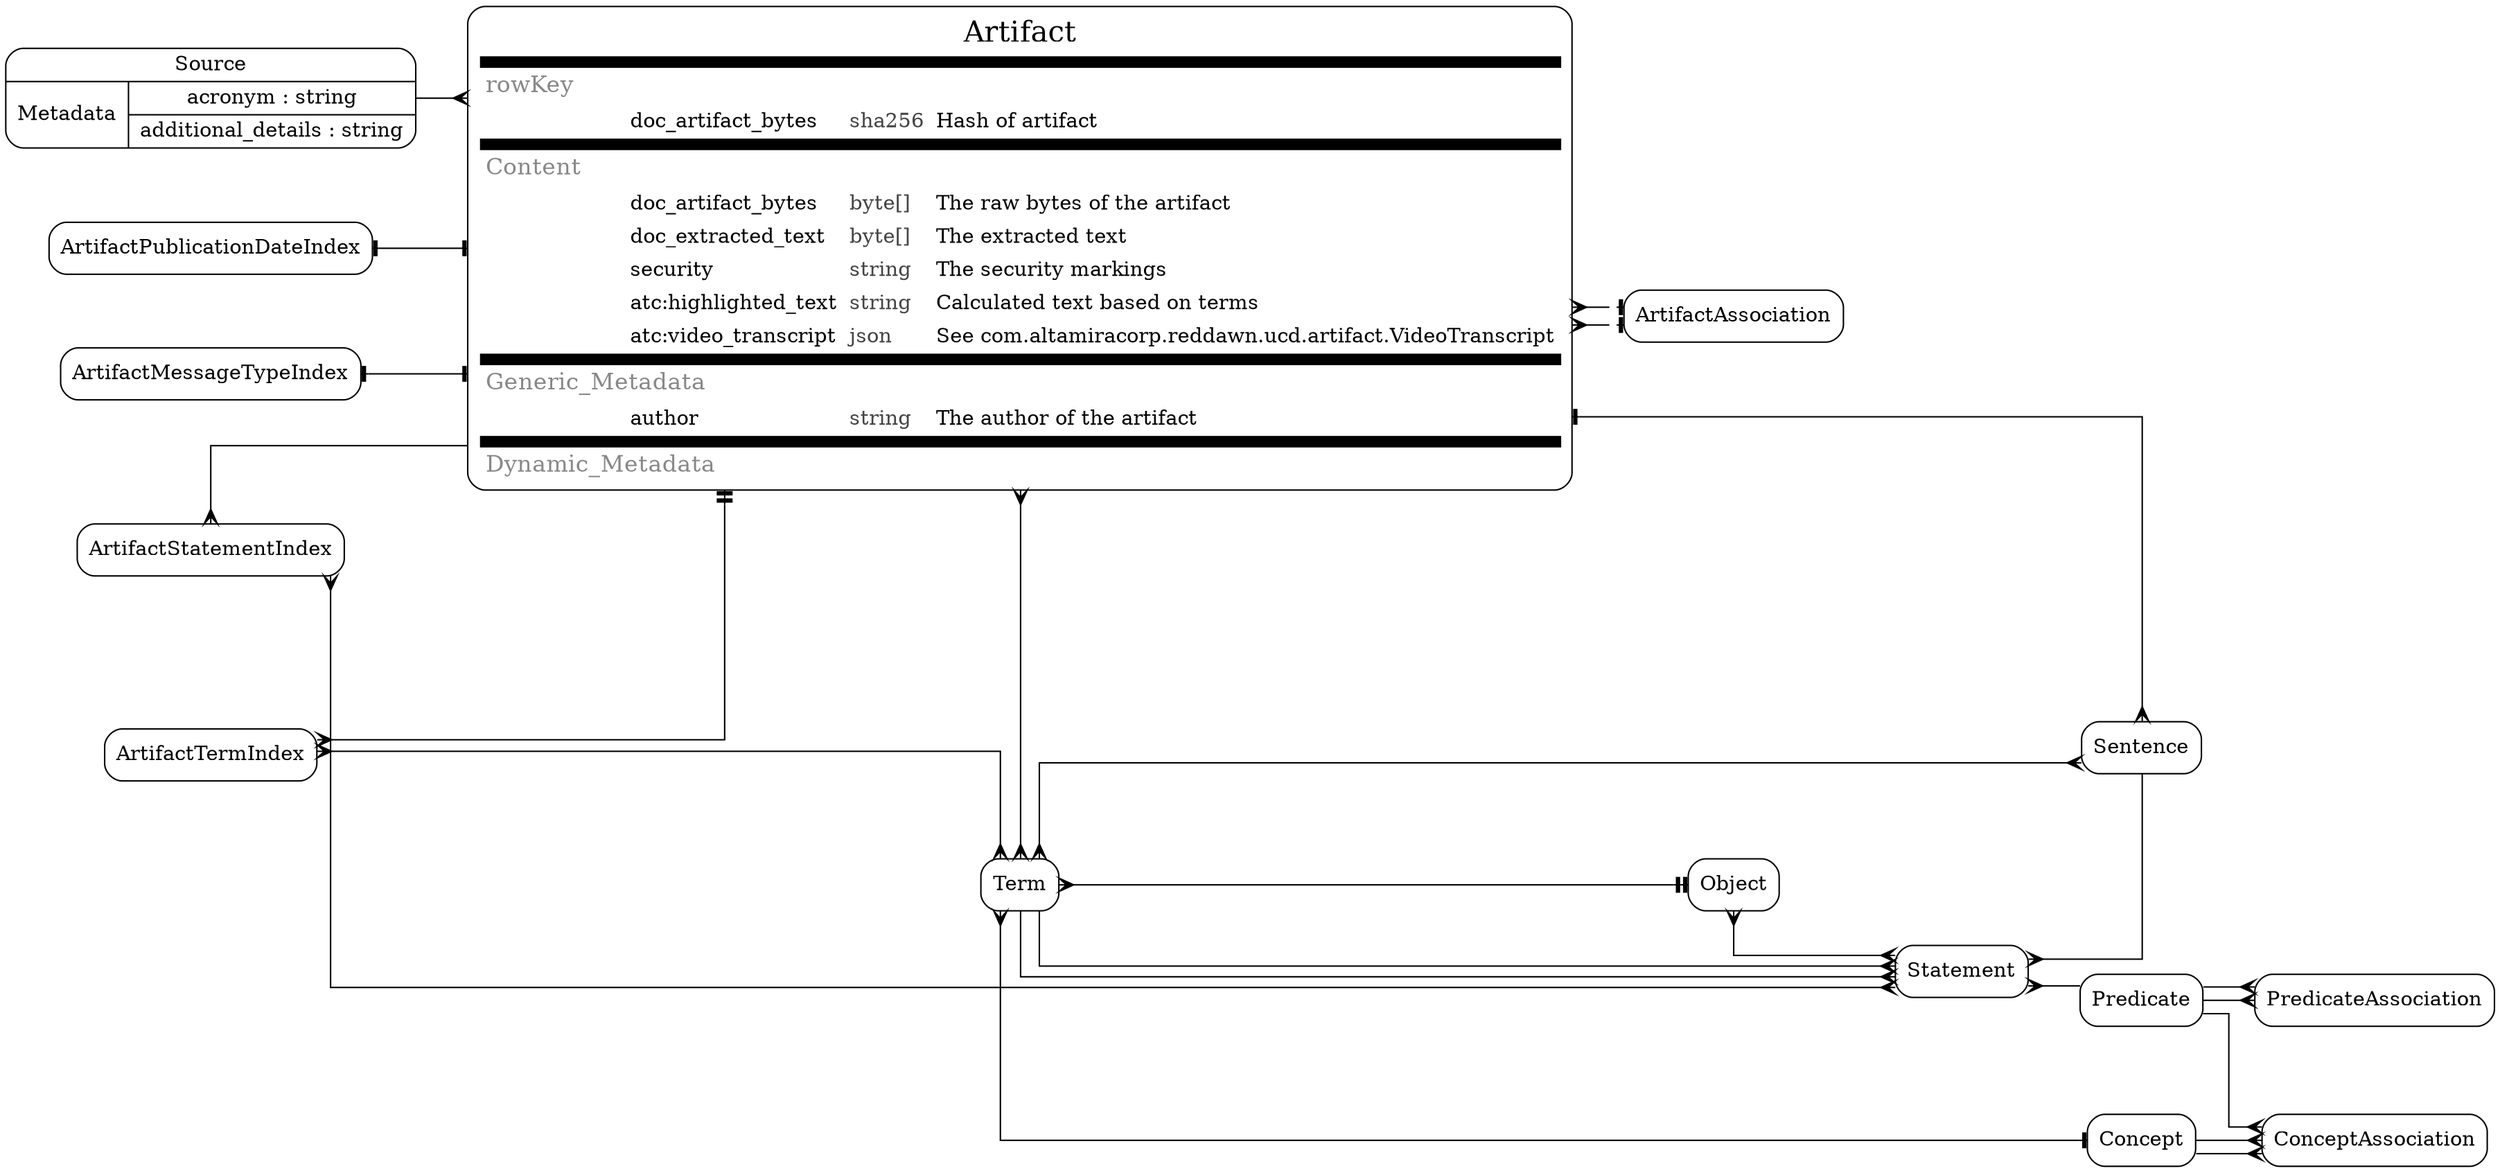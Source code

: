 digraph models_diagram {
  graph [splines=ortho, nodesep=0.7]
  node [shape=Mrecord]
  rankdir = LR

  "Artifact" [label=<<table border="0" cellborder="0" cellspacing="0" cellpadding="4"><tr><td colspan="4" align="CENTER"><font point-size="20">Artifact</font></td></tr><tr cellpadding="0"><td height="0" bgcolor="BLACK" colspan="4"></td></tr><tr><td colspan="4" color="GREY" align="LEFT"><font color="#888888" point-size="16">rowKey</font></td></tr><tr><td align="LEFT" width="100"></td><td align="LEFT">doc_artifact_bytes</td><td align="LEFT"><font color="#444444">sha256</font></td><td align="LEFT">Hash of artifact</td></tr><tr cellpadding="0"><td height="0" bgcolor="BLACK" colspan="4"></td></tr><tr><td colspan="4" color="GREY" align="LEFT"><font color="#888888" point-size="16">Content</font></td></tr><tr><td align="LEFT" width="100"></td><td align="LEFT">doc_artifact_bytes</td><td align="LEFT"><font color="#444444">byte[]</font></td><td align="LEFT">The raw bytes of the artifact</td></tr><tr><td align="LEFT" width="100"></td><td align="LEFT">doc_extracted_text</td><td align="LEFT"><font color="#444444">byte[]</font></td><td align="LEFT">The extracted text</td></tr><tr><td align="LEFT" width="100"></td><td align="LEFT">security</td><td align="LEFT"><font color="#444444">string</font></td><td align="LEFT">The security markings</td></tr><tr><td align="LEFT" width="100"></td><td align="LEFT">atc:highlighted_text</td><td align="LEFT"><font color="#444444">string</font></td><td align="LEFT">Calculated text based on terms</td></tr><tr><td align="LEFT" width="100"></td><td align="LEFT">atc:video_transcript</td><td align="LEFT"><font color="#444444">json</font></td><td align="LEFT">See com.altamiracorp.reddawn.ucd.artifact.VideoTranscript</td></tr><tr cellpadding="0"><td height="0" bgcolor="BLACK" colspan="4"></td></tr><tr><td colspan="4" color="GREY" align="LEFT"><font color="#888888" point-size="16">Generic_Metadata</font></td></tr><tr><td align="LEFT" width="100"></td><td align="LEFT">author</td><td align="LEFT"><font color="#444444">string</font></td><td align="LEFT">The author of the artifact</td></tr><tr cellpadding="0"><td height="0" bgcolor="BLACK" colspan="4"></td></tr><tr><td colspan="4" color="GREY" align="LEFT"><font color="#888888" point-size="16">Dynamic_Metadata</font></td></tr></table>>];


  "Source" [label="Source | { Metadata | { acronym : string | additional_details : string } }"];
  "ArtifactAssociation"
  "Sentence"
  "ArtifactStatementIndex"
  "Concept"
  "Statement"
  "ConceptAssociation"
  "Term"
  "ArtifactTermIndex"
  "Predicate"
  "PredicateAssociation"
  "Object"
  "ArtifactPublicationDateIndex"
  "ArtifactMessageTypeIndex"

  "Term" -> "Statement" [arrowtail=none, arrowhead=crow, dir=both]
  "Term" -> "Statement" [arrowtail=none, arrowhead=crow, dir=both]
  "Term" -> "Object" [arrowtail=teetee, arrowhead=crow, dir=both]
  "Object" -> "Statement" [arrowtail=crow, arrowhead=crow, dir=both]
  "Statement" -> "Predicate" [arrowtail=crow, arrowhead=none, dir=both]
  "Statement" -> "Sentence" [arrowtail=crow, arrowhead=none, dir=both]
  "Predicate" -> "PredicateAssociation" [arrowtail=none, arrowhead=crow, dir=both]
  "Predicate" -> "PredicateAssociation" [arrowtail=none, arrowhead=crow, dir=both]
  "Predicate" -> "ConceptAssociation" [arrowtail=none, arrowhead=crow, dir=both]
  "Concept" -> "ConceptAssociation" [arrowtail=none, arrowhead=crow, dir=both]
  "Concept" -> "ConceptAssociation" [arrowtail=none, arrowhead=crow, dir=both]
  "ArtifactTermIndex" -> "Artifact" [arrowtail=crow, arrowhead=teetee, dir=both]
  "ArtifactTermIndex" -> "Term" [arrowtail=crow, arrowhead=crow, dir=both]
  { rank=same; "Artifact" -> "Term" [arrowtail=crow, arrowhead=crow, dir=both]}
  "Term" -> "Concept" [arrowtail=crow, arrowhead=tee, dir=both]
  "ArtifactStatementIndex" -> "Statement" [arrowtail=crow, arrowhead=crow, dir=both]
  "ArtifactStatementIndex" -> "Artifact" [arrowtail=crow, arrowhead=none, dir=both]
  "Sentence" -> "Term" [arrowtail=crow, arrowhead=crow, dir=both]
  "Artifact" -> "Sentence" [arrowtail=tee, arrowhead=crow, dir=both]
  "Artifact" -> "ArtifactAssociation" [arrowtail=tee, arrowhead=crow, dir=both]
  "Artifact" -> "ArtifactAssociation" [arrowtail=tee, arrowhead=crow, dir=both]
  "Source" -> "Artifact" [arrowtail=none, arrowhead=crow, dir=both]
  "ArtifactPublicationDateIndex" -> "Artifact" [arrowtail=tee, arrowhead=tee, dir=both]
  "ArtifactMessageTypeIndex" -> "Artifact" [arrowtail=tee, arrowhead=tee, dir=both]
}

